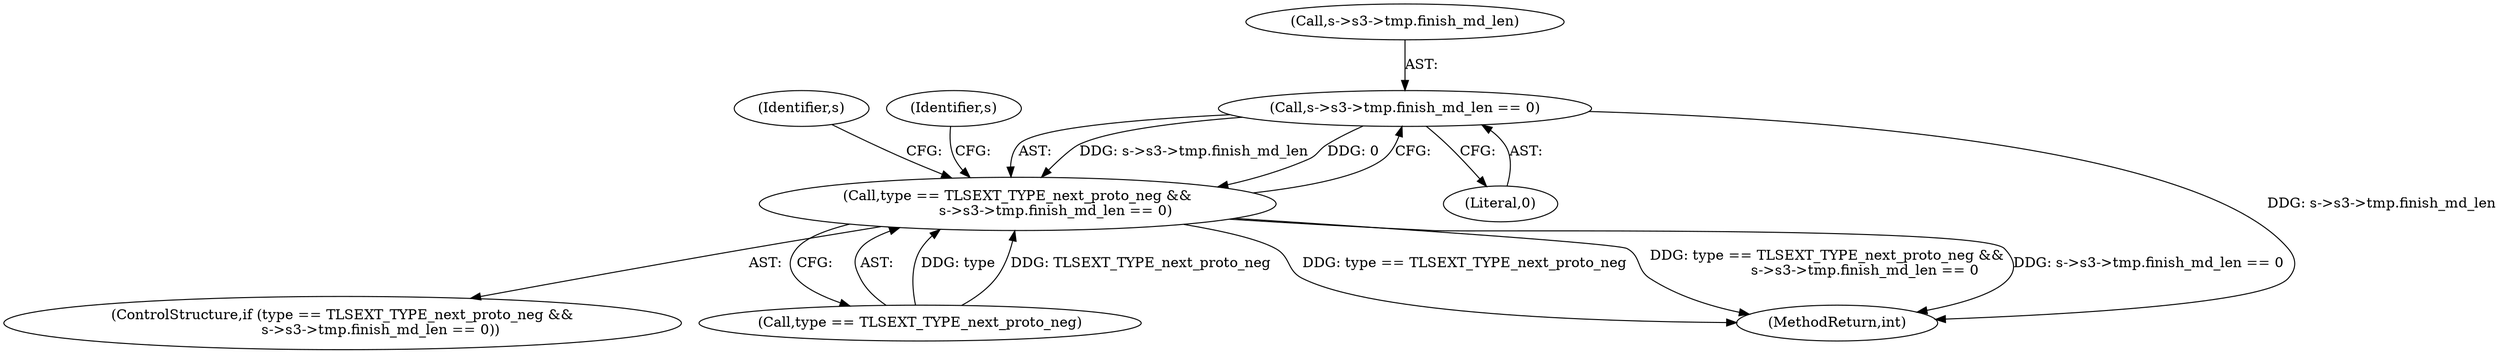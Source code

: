 digraph "0_openssl_2c0d295e26306e15a92eb23a84a1802005c1c137@pointer" {
"1001200" [label="(Call,s->s3->tmp.finish_md_len == 0)"];
"1001196" [label="(Call,type == TLSEXT_TYPE_next_proto_neg &&\n                 s->s3->tmp.finish_md_len == 0)"];
"1001200" [label="(Call,s->s3->tmp.finish_md_len == 0)"];
"1001195" [label="(ControlStructure,if (type == TLSEXT_TYPE_next_proto_neg &&\n                 s->s3->tmp.finish_md_len == 0))"];
"1001197" [label="(Call,type == TLSEXT_TYPE_next_proto_neg)"];
"1001213" [label="(Identifier,s)"];
"1001208" [label="(Literal,0)"];
"1001196" [label="(Call,type == TLSEXT_TYPE_next_proto_neg &&\n                 s->s3->tmp.finish_md_len == 0)"];
"1001221" [label="(Identifier,s)"];
"1001201" [label="(Call,s->s3->tmp.finish_md_len)"];
"1001283" [label="(MethodReturn,int)"];
"1001200" -> "1001196"  [label="AST: "];
"1001200" -> "1001208"  [label="CFG: "];
"1001201" -> "1001200"  [label="AST: "];
"1001208" -> "1001200"  [label="AST: "];
"1001196" -> "1001200"  [label="CFG: "];
"1001200" -> "1001283"  [label="DDG: s->s3->tmp.finish_md_len"];
"1001200" -> "1001196"  [label="DDG: s->s3->tmp.finish_md_len"];
"1001200" -> "1001196"  [label="DDG: 0"];
"1001196" -> "1001195"  [label="AST: "];
"1001196" -> "1001197"  [label="CFG: "];
"1001197" -> "1001196"  [label="AST: "];
"1001213" -> "1001196"  [label="CFG: "];
"1001221" -> "1001196"  [label="CFG: "];
"1001196" -> "1001283"  [label="DDG: type == TLSEXT_TYPE_next_proto_neg"];
"1001196" -> "1001283"  [label="DDG: type == TLSEXT_TYPE_next_proto_neg &&\n                 s->s3->tmp.finish_md_len == 0"];
"1001196" -> "1001283"  [label="DDG: s->s3->tmp.finish_md_len == 0"];
"1001197" -> "1001196"  [label="DDG: type"];
"1001197" -> "1001196"  [label="DDG: TLSEXT_TYPE_next_proto_neg"];
}
